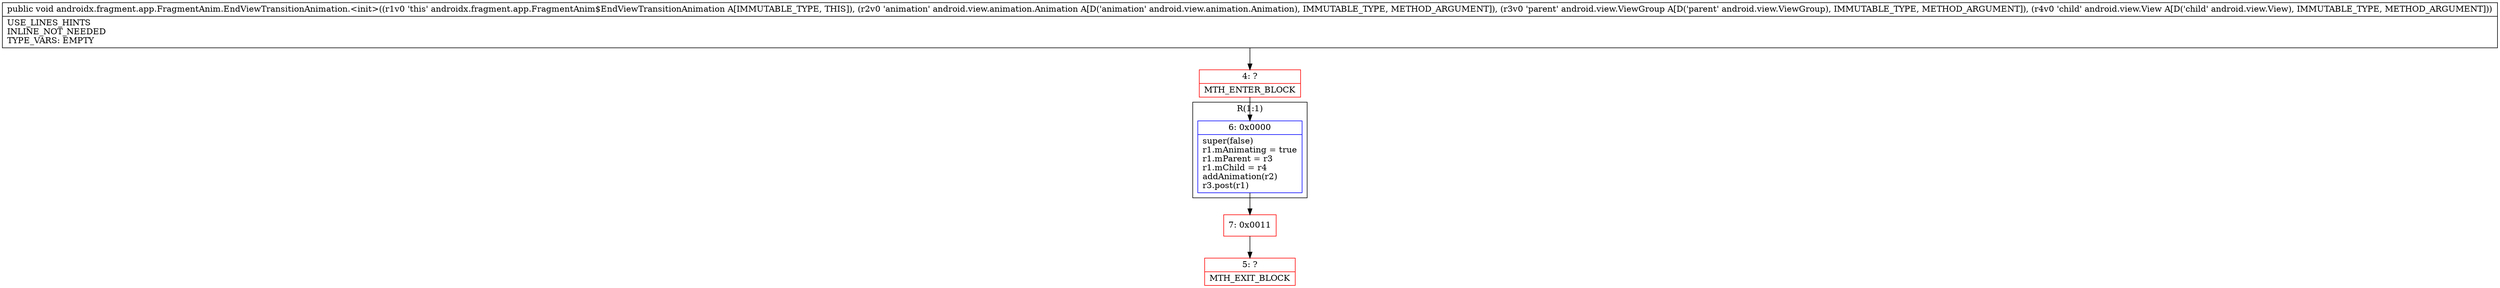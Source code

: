 digraph "CFG forandroidx.fragment.app.FragmentAnim.EndViewTransitionAnimation.\<init\>(Landroid\/view\/animation\/Animation;Landroid\/view\/ViewGroup;Landroid\/view\/View;)V" {
subgraph cluster_Region_850760375 {
label = "R(1:1)";
node [shape=record,color=blue];
Node_6 [shape=record,label="{6\:\ 0x0000|super(false)\lr1.mAnimating = true\lr1.mParent = r3\lr1.mChild = r4\laddAnimation(r2)\lr3.post(r1)\l}"];
}
Node_4 [shape=record,color=red,label="{4\:\ ?|MTH_ENTER_BLOCK\l}"];
Node_7 [shape=record,color=red,label="{7\:\ 0x0011}"];
Node_5 [shape=record,color=red,label="{5\:\ ?|MTH_EXIT_BLOCK\l}"];
MethodNode[shape=record,label="{public void androidx.fragment.app.FragmentAnim.EndViewTransitionAnimation.\<init\>((r1v0 'this' androidx.fragment.app.FragmentAnim$EndViewTransitionAnimation A[IMMUTABLE_TYPE, THIS]), (r2v0 'animation' android.view.animation.Animation A[D('animation' android.view.animation.Animation), IMMUTABLE_TYPE, METHOD_ARGUMENT]), (r3v0 'parent' android.view.ViewGroup A[D('parent' android.view.ViewGroup), IMMUTABLE_TYPE, METHOD_ARGUMENT]), (r4v0 'child' android.view.View A[D('child' android.view.View), IMMUTABLE_TYPE, METHOD_ARGUMENT]))  | USE_LINES_HINTS\lINLINE_NOT_NEEDED\lTYPE_VARS: EMPTY\l}"];
MethodNode -> Node_4;Node_6 -> Node_7;
Node_4 -> Node_6;
Node_7 -> Node_5;
}

